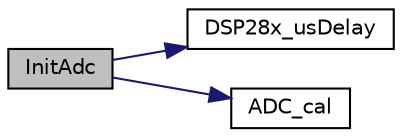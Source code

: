 digraph "InitAdc"
{
  edge [fontname="Helvetica",fontsize="10",labelfontname="Helvetica",labelfontsize="10"];
  node [fontname="Helvetica",fontsize="10",shape=record];
  rankdir="LR";
  Node1 [label="InitAdc",height=0.2,width=0.4,color="black", fillcolor="grey75", style="filled", fontcolor="black"];
  Node1 -> Node2 [color="midnightblue",fontsize="10",style="solid",fontname="Helvetica"];
  Node2 [label="DSP28x_usDelay",height=0.2,width=0.4,color="black", fillcolor="white", style="filled",URL="$_d_s_p2833x___global_prototypes_8h.html#a7892f304956b765c7d33b9b13894803f"];
  Node1 -> Node3 [color="midnightblue",fontsize="10",style="solid",fontname="Helvetica"];
  Node3 [label="ADC_cal",height=0.2,width=0.4,color="black", fillcolor="white", style="filled",URL="$_d_s_p2833x___global_prototypes_8h.html#aed94b3ab4ebd943d63e20b4b9b6cfdfb"];
}
